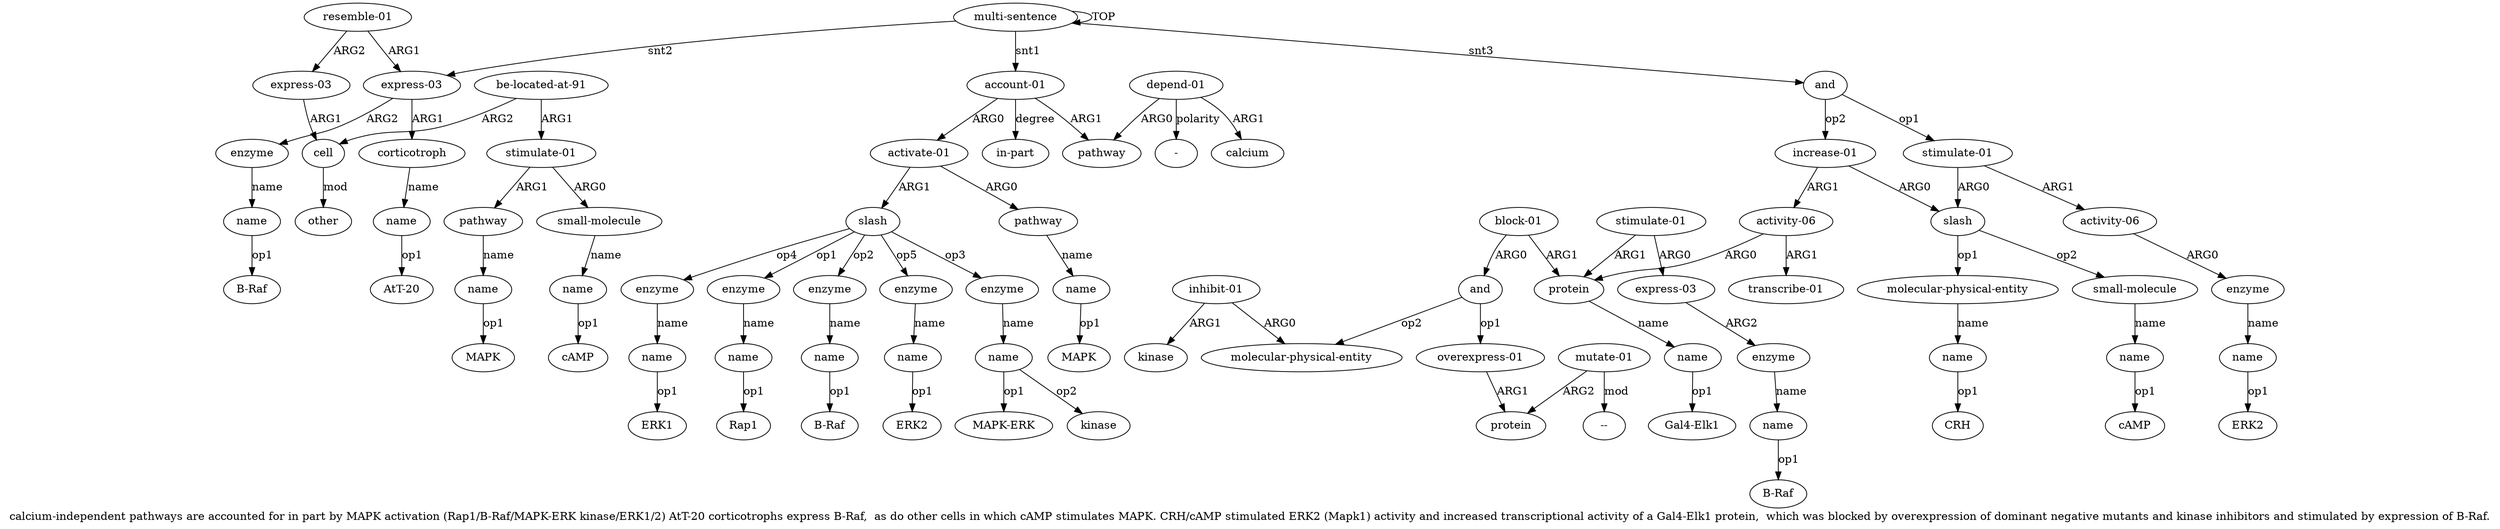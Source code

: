 digraph  {
	graph [label="calcium-independent pathways are accounted for in part by MAPK activation (Rap1/B-Raf/MAPK-ERK kinase/ERK1/2) AtT-20 corticotrophs \
express B-Raf,  as do other cells in which cAMP stimulates MAPK. CRH/cAMP stimulated ERK2 (Mapk1) activity and increased transcriptional \
activity of a Gal4-Elk1 protein,  which was blocked by overexpression of dominant negative mutants and kinase inhibitors and stimulated \
by expression of B-Raf."];
	node [label="\N"];
	a20	 [color=black,
		gold_ind=20,
		gold_label="express-03",
		label="express-03",
		test_ind=20,
		test_label="express-03"];
	a21	 [color=black,
		gold_ind=21,
		gold_label=corticotroph,
		label=corticotroph,
		test_ind=21,
		test_label=corticotroph];
	a20 -> a21 [key=0,
	color=black,
	gold_label=ARG1,
	label=ARG1,
	test_label=ARG1];
a23 [color=black,
	gold_ind=23,
	gold_label=enzyme,
	label=enzyme,
	test_ind=23,
	test_label=enzyme];
a20 -> a23 [key=0,
color=black,
gold_label=ARG2,
label=ARG2,
test_label=ARG2];
a22 [color=black,
gold_ind=22,
gold_label=name,
label=name,
test_ind=22,
test_label=name];
a21 -> a22 [key=0,
color=black,
gold_label=name,
label=name,
test_label=name];
"a22 AtT-20" [color=black,
gold_ind=-1,
gold_label="AtT-20",
label="AtT-20",
test_ind=-1,
test_label="AtT-20"];
a22 -> "a22 AtT-20" [key=0,
color=black,
gold_label=op1,
label=op1,
test_label=op1];
a24 [color=black,
gold_ind=24,
gold_label=name,
label=name,
test_ind=24,
test_label=name];
a23 -> a24 [key=0,
color=black,
gold_label=name,
label=name,
test_label=name];
"a24 B-Raf" [color=black,
gold_ind=-1,
gold_label="B-Raf",
label="B-Raf",
test_ind=-1,
test_label="B-Raf"];
a24 -> "a24 B-Raf" [key=0,
color=black,
gold_label=op1,
label=op1,
test_label=op1];
a25 [color=black,
gold_ind=25,
gold_label="resemble-01",
label="resemble-01",
test_ind=25,
test_label="resemble-01"];
a25 -> a20 [key=0,
color=black,
gold_label=ARG1,
label=ARG1,
test_label=ARG1];
a26 [color=black,
gold_ind=26,
gold_label="express-03",
label="express-03",
test_ind=26,
test_label="express-03"];
a25 -> a26 [key=0,
color=black,
gold_label=ARG2,
label=ARG2,
test_label=ARG2];
a27 [color=black,
gold_ind=27,
gold_label=cell,
label=cell,
test_ind=27,
test_label=cell];
a26 -> a27 [key=0,
color=black,
gold_label=ARG1,
label=ARG1,
test_label=ARG1];
a28 [color=black,
gold_ind=28,
gold_label=other,
label=other,
test_ind=28,
test_label=other];
a27 -> a28 [key=0,
color=black,
gold_label=mod,
label=mod,
test_label=mod];
a29 [color=black,
gold_ind=29,
gold_label="be-located-at-91",
label="be-located-at-91",
test_ind=29,
test_label="be-located-at-91"];
a29 -> a27 [key=0,
color=black,
gold_label=ARG2,
label=ARG2,
test_label=ARG2];
a30 [color=black,
gold_ind=30,
gold_label="stimulate-01",
label="stimulate-01",
test_ind=30,
test_label="stimulate-01"];
a29 -> a30 [key=0,
color=black,
gold_label=ARG1,
label=ARG1,
test_label=ARG1];
"a11 MAPK-ERK" [color=black,
gold_ind=-1,
gold_label="MAPK-ERK",
label="MAPK-ERK",
test_ind=-1,
test_label="MAPK-ERK"];
a60 [color=black,
gold_ind=60,
gold_label=name,
label=name,
test_ind=60,
test_label=name];
"a60 B-Raf" [color=black,
gold_ind=-1,
gold_label="B-Raf",
label="B-Raf",
test_ind=-1,
test_label="B-Raf"];
a60 -> "a60 B-Raf" [key=0,
color=black,
gold_label=op1,
label=op1,
test_label=op1];
a31 [color=black,
gold_ind=31,
gold_label="small-molecule",
label="small-molecule",
test_ind=31,
test_label="small-molecule"];
a32 [color=black,
gold_ind=32,
gold_label=name,
label=name,
test_ind=32,
test_label=name];
a31 -> a32 [key=0,
color=black,
gold_label=name,
label=name,
test_label=name];
a30 -> a31 [key=0,
color=black,
gold_label=ARG0,
label=ARG0,
test_label=ARG0];
a33 [color=black,
gold_ind=33,
gold_label=pathway,
label=pathway,
test_ind=33,
test_label=pathway];
a30 -> a33 [key=0,
color=black,
gold_label=ARG1,
label=ARG1,
test_label=ARG1];
"a13 ERK1" [color=black,
gold_ind=-1,
gold_label=ERK1,
label=ERK1,
test_ind=-1,
test_label=ERK1];
"a34 MAPK" [color=black,
gold_ind=-1,
gold_label=MAPK,
label=MAPK,
test_ind=-1,
test_label=MAPK];
a37 [color=black,
gold_ind=37,
gold_label=slash,
label=slash,
test_ind=37,
test_label=slash];
a38 [color=black,
gold_ind=38,
gold_label="molecular-physical-entity",
label="molecular-physical-entity",
test_ind=38,
test_label="molecular-physical-entity"];
a37 -> a38 [key=0,
color=black,
gold_label=op1,
label=op1,
test_label=op1];
a40 [color=black,
gold_ind=40,
gold_label="small-molecule",
label="small-molecule",
test_ind=40,
test_label="small-molecule"];
a37 -> a40 [key=0,
color=black,
gold_label=op2,
label=op2,
test_label=op2];
"a41 cAMP" [color=black,
gold_ind=-1,
gold_label=cAMP,
label=cAMP,
test_ind=-1,
test_label=cAMP];
a36 [color=black,
gold_ind=36,
gold_label="stimulate-01",
label="stimulate-01",
test_ind=36,
test_label="stimulate-01"];
a36 -> a37 [key=0,
color=black,
gold_label=ARG0,
label=ARG0,
test_label=ARG0];
a42 [color=black,
gold_ind=42,
gold_label="activity-06",
label="activity-06",
test_ind=42,
test_label="activity-06"];
a36 -> a42 [key=0,
color=black,
gold_label=ARG1,
label=ARG1,
test_label=ARG1];
a34 [color=black,
gold_ind=34,
gold_label=name,
label=name,
test_ind=34,
test_label=name];
a33 -> a34 [key=0,
color=black,
gold_label=name,
label=name,
test_label=name];
"a4 MAPK" [color=black,
gold_ind=-1,
gold_label=MAPK,
label=MAPK,
test_ind=-1,
test_label=MAPK];
a35 [color=black,
gold_ind=35,
gold_label=and,
label=and,
test_ind=35,
test_label=and];
a35 -> a36 [key=0,
color=black,
gold_label=op1,
label=op1,
test_label=op1];
a45 [color=black,
gold_ind=45,
gold_label="increase-01",
label="increase-01",
test_ind=45,
test_label="increase-01"];
a35 -> a45 [key=0,
color=black,
gold_label=op2,
label=op2,
test_label=op2];
"a44 ERK2" [color=black,
gold_ind=-1,
gold_label=ERK2,
label=ERK2,
test_ind=-1,
test_label=ERK2];
"a7 Rap1" [color=black,
gold_ind=-1,
gold_label=Rap1,
label=Rap1,
test_ind=-1,
test_label=Rap1];
a34 -> "a34 MAPK" [key=0,
color=black,
gold_label=op1,
label=op1,
test_label=op1];
a51 [color=black,
gold_ind=51,
gold_label="overexpress-01",
label="overexpress-01",
test_ind=51,
test_label="overexpress-01"];
a52 [color=black,
gold_ind=52,
gold_label=protein,
label=protein,
test_ind=52,
test_label=protein];
a51 -> a52 [key=0,
color=black,
gold_label=ARG1,
label=ARG1,
test_label=ARG1];
a50 [color=black,
gold_ind=50,
gold_label=and,
label=and,
test_ind=50,
test_label=and];
a50 -> a51 [key=0,
color=black,
gold_label=op1,
label=op1,
test_label=op1];
a54 [color=black,
gold_ind=54,
gold_label="molecular-physical-entity",
label="molecular-physical-entity",
test_ind=54,
test_label="molecular-physical-entity"];
a50 -> a54 [key=0,
color=black,
gold_label=op2,
label=op2,
test_label=op2];
a53 [color=black,
gold_ind=53,
gold_label="mutate-01",
label="mutate-01",
test_ind=53,
test_label="mutate-01"];
a53 -> a52 [key=0,
color=black,
gold_label=ARG2,
label=ARG2,
test_label=ARG2];
"a53 --" [color=black,
gold_ind=-1,
gold_label="--",
label="--",
test_ind=-1,
test_label="--"];
a53 -> "a53 --" [key=0,
color=black,
gold_label=mod,
label=mod,
test_label=mod];
a55 [color=black,
gold_ind=55,
gold_label="inhibit-01",
label="inhibit-01",
test_ind=55,
test_label="inhibit-01"];
a55 -> a54 [key=0,
color=black,
gold_label=ARG0,
label=ARG0,
test_label=ARG0];
a56 [color=black,
gold_ind=56,
gold_label=kinase,
label=kinase,
test_ind=56,
test_label=kinase];
a55 -> a56 [key=0,
color=black,
gold_label=ARG1,
label=ARG1,
test_label=ARG1];
a57 [color=black,
gold_ind=57,
gold_label="stimulate-01",
label="stimulate-01",
test_ind=57,
test_label="stimulate-01"];
a58 [color=black,
gold_ind=58,
gold_label="express-03",
label="express-03",
test_ind=58,
test_label="express-03"];
a57 -> a58 [key=0,
color=black,
gold_label=ARG0,
label=ARG0,
test_label=ARG0];
a47 [color=black,
gold_ind=47,
gold_label=protein,
label=protein,
test_ind=47,
test_label=protein];
a57 -> a47 [key=0,
color=black,
gold_label=ARG1,
label=ARG1,
test_label=ARG1];
a59 [color=black,
gold_ind=59,
gold_label=enzyme,
label=enzyme,
test_ind=59,
test_label=enzyme];
a59 -> a60 [key=0,
color=black,
gold_label=name,
label=name,
test_label=name];
a58 -> a59 [key=0,
color=black,
gold_label=ARG2,
label=ARG2,
test_label=ARG2];
"a9 B-Raf" [color=black,
gold_ind=-1,
gold_label="B-Raf",
label="B-Raf",
test_ind=-1,
test_label="B-Raf"];
"a32 cAMP" [color=black,
gold_ind=-1,
gold_label=cAMP,
label=cAMP,
test_ind=-1,
test_label=cAMP];
a32 -> "a32 cAMP" [key=0,
color=black,
gold_label=op1,
label=op1,
test_label=op1];
a15 [color=black,
gold_ind=15,
gold_label=name,
label=name,
test_ind=15,
test_label=name];
"a15 ERK2" [color=black,
gold_ind=-1,
gold_label=ERK2,
label=ERK2,
test_ind=-1,
test_label=ERK2];
a15 -> "a15 ERK2" [key=0,
color=black,
gold_label=op1,
label=op1,
test_label=op1];
a14 [color=black,
gold_ind=14,
gold_label=enzyme,
label=enzyme,
test_ind=14,
test_label=enzyme];
a14 -> a15 [key=0,
color=black,
gold_label=name,
label=name,
test_label=name];
a17 [color=black,
gold_ind=17,
gold_label="depend-01",
label="depend-01",
test_ind=17,
test_label="depend-01"];
a16 [color=black,
gold_ind=16,
gold_label=pathway,
label=pathway,
test_ind=16,
test_label=pathway];
a17 -> a16 [key=0,
color=black,
gold_label=ARG0,
label=ARG0,
test_label=ARG0];
a18 [color=black,
gold_ind=18,
gold_label=calcium,
label=calcium,
test_ind=18,
test_label=calcium];
a17 -> a18 [key=0,
color=black,
gold_label=ARG1,
label=ARG1,
test_label=ARG1];
"a17 -" [color=black,
gold_ind=-1,
gold_label="-",
label="-",
test_ind=-1,
test_label="-"];
a17 -> "a17 -" [key=0,
color=black,
gold_label=polarity,
label=polarity,
test_label=polarity];
a11 [color=black,
gold_ind=11,
gold_label=name,
label=name,
test_ind=11,
test_label=name];
a11 -> "a11 MAPK-ERK" [key=0,
color=black,
gold_label=op1,
label=op1,
test_label=op1];
"a11 kinase" [color=black,
gold_ind=-1,
gold_label=kinase,
label=kinase,
test_ind=-1,
test_label=kinase];
a11 -> "a11 kinase" [key=0,
color=black,
gold_label=op2,
label=op2,
test_label=op2];
a10 [color=black,
gold_ind=10,
gold_label=enzyme,
label=enzyme,
test_ind=10,
test_label=enzyme];
a10 -> a11 [key=0,
color=black,
gold_label=name,
label=name,
test_label=name];
a13 [color=black,
gold_ind=13,
gold_label=name,
label=name,
test_ind=13,
test_label=name];
a13 -> "a13 ERK1" [key=0,
color=black,
gold_label=op1,
label=op1,
test_label=op1];
a12 [color=black,
gold_ind=12,
gold_label=enzyme,
label=enzyme,
test_ind=12,
test_label=enzyme];
a12 -> a13 [key=0,
color=black,
gold_label=name,
label=name,
test_label=name];
a39 [color=black,
gold_ind=39,
gold_label=name,
label=name,
test_ind=39,
test_label=name];
"a39 CRH" [color=black,
gold_ind=-1,
gold_label=CRH,
label=CRH,
test_ind=-1,
test_label=CRH];
a39 -> "a39 CRH" [key=0,
color=black,
gold_label=op1,
label=op1,
test_label=op1];
a38 -> a39 [key=0,
color=black,
gold_label=name,
label=name,
test_label=name];
a19 [color=black,
gold_ind=19,
gold_label="in-part",
label="in-part",
test_ind=19,
test_label="in-part"];
a61 [color=black,
gold_ind=61,
gold_label="transcribe-01",
label="transcribe-01",
test_ind=61,
test_label="transcribe-01"];
a1 [color=black,
gold_ind=1,
gold_label="account-01",
label="account-01",
test_ind=1,
test_label="account-01"];
a1 -> a16 [key=0,
color=black,
gold_label=ARG1,
label=ARG1,
test_label=ARG1];
a1 -> a19 [key=0,
color=black,
gold_label=degree,
label=degree,
test_label=degree];
a2 [color=black,
gold_ind=2,
gold_label="activate-01",
label="activate-01",
test_ind=2,
test_label="activate-01"];
a1 -> a2 [key=0,
color=black,
gold_label=ARG0,
label=ARG0,
test_label=ARG0];
a0 [color=black,
gold_ind=0,
gold_label="multi-sentence",
label="multi-sentence",
test_ind=0,
test_label="multi-sentence"];
a0 -> a20 [key=0,
color=black,
gold_label=snt2,
label=snt2,
test_label=snt2];
a0 -> a35 [key=0,
color=black,
gold_label=snt3,
label=snt3,
test_label=snt3];
a0 -> a1 [key=0,
color=black,
gold_label=snt1,
label=snt1,
test_label=snt1];
a0 -> a0 [key=0,
color=black,
gold_label=TOP,
label=TOP,
test_label=TOP];
a3 [color=black,
gold_ind=3,
gold_label=pathway,
label=pathway,
test_ind=3,
test_label=pathway];
a4 [color=black,
gold_ind=4,
gold_label=name,
label=name,
test_ind=4,
test_label=name];
a3 -> a4 [key=0,
color=black,
gold_label=name,
label=name,
test_label=name];
a2 -> a3 [key=0,
color=black,
gold_label=ARG0,
label=ARG0,
test_label=ARG0];
a5 [color=black,
gold_ind=5,
gold_label=slash,
label=slash,
test_ind=5,
test_label=slash];
a2 -> a5 [key=0,
color=black,
gold_label=ARG1,
label=ARG1,
test_label=ARG1];
a5 -> a14 [key=0,
color=black,
gold_label=op5,
label=op5,
test_label=op5];
a5 -> a10 [key=0,
color=black,
gold_label=op3,
label=op3,
test_label=op3];
a5 -> a12 [key=0,
color=black,
gold_label=op4,
label=op4,
test_label=op4];
a6 [color=black,
gold_ind=6,
gold_label=enzyme,
label=enzyme,
test_ind=6,
test_label=enzyme];
a5 -> a6 [key=0,
color=black,
gold_label=op1,
label=op1,
test_label=op1];
a8 [color=black,
gold_ind=8,
gold_label=enzyme,
label=enzyme,
test_ind=8,
test_label=enzyme];
a5 -> a8 [key=0,
color=black,
gold_label=op2,
label=op2,
test_label=op2];
a4 -> "a4 MAPK" [key=0,
color=black,
gold_label=op1,
label=op1,
test_label=op1];
a7 [color=black,
gold_ind=7,
gold_label=name,
label=name,
test_ind=7,
test_label=name];
a7 -> "a7 Rap1" [key=0,
color=black,
gold_label=op1,
label=op1,
test_label=op1];
a6 -> a7 [key=0,
color=black,
gold_label=name,
label=name,
test_label=name];
a9 [color=black,
gold_ind=9,
gold_label=name,
label=name,
test_ind=9,
test_label=name];
a9 -> "a9 B-Raf" [key=0,
color=black,
gold_label=op1,
label=op1,
test_label=op1];
a8 -> a9 [key=0,
color=black,
gold_label=name,
label=name,
test_label=name];
"a48 Gal4-Elk1" [color=black,
gold_ind=-1,
gold_label="Gal4-Elk1",
label="Gal4-Elk1",
test_ind=-1,
test_label="Gal4-Elk1"];
a46 [color=black,
gold_ind=46,
gold_label="activity-06",
label="activity-06",
test_ind=46,
test_label="activity-06"];
a46 -> a61 [key=0,
color=black,
gold_label=ARG1,
label=ARG1,
test_label=ARG1];
a46 -> a47 [key=0,
color=black,
gold_label=ARG0,
label=ARG0,
test_label=ARG0];
a48 [color=black,
gold_ind=48,
gold_label=name,
label=name,
test_ind=48,
test_label=name];
a47 -> a48 [key=0,
color=black,
gold_label=name,
label=name,
test_label=name];
a44 [color=black,
gold_ind=44,
gold_label=name,
label=name,
test_ind=44,
test_label=name];
a44 -> "a44 ERK2" [key=0,
color=black,
gold_label=op1,
label=op1,
test_label=op1];
a45 -> a37 [key=0,
color=black,
gold_label=ARG0,
label=ARG0,
test_label=ARG0];
a45 -> a46 [key=0,
color=black,
gold_label=ARG1,
label=ARG1,
test_label=ARG1];
a43 [color=black,
gold_ind=43,
gold_label=enzyme,
label=enzyme,
test_ind=43,
test_label=enzyme];
a42 -> a43 [key=0,
color=black,
gold_label=ARG0,
label=ARG0,
test_label=ARG0];
a43 -> a44 [key=0,
color=black,
gold_label=name,
label=name,
test_label=name];
a41 [color=black,
gold_ind=41,
gold_label=name,
label=name,
test_ind=41,
test_label=name];
a40 -> a41 [key=0,
color=black,
gold_label=name,
label=name,
test_label=name];
a41 -> "a41 cAMP" [key=0,
color=black,
gold_label=op1,
label=op1,
test_label=op1];
a48 -> "a48 Gal4-Elk1" [key=0,
color=black,
gold_label=op1,
label=op1,
test_label=op1];
a49 [color=black,
gold_ind=49,
gold_label="block-01",
label="block-01",
test_ind=49,
test_label="block-01"];
a49 -> a50 [key=0,
color=black,
gold_label=ARG0,
label=ARG0,
test_label=ARG0];
a49 -> a47 [key=0,
color=black,
gold_label=ARG1,
label=ARG1,
test_label=ARG1];
}
